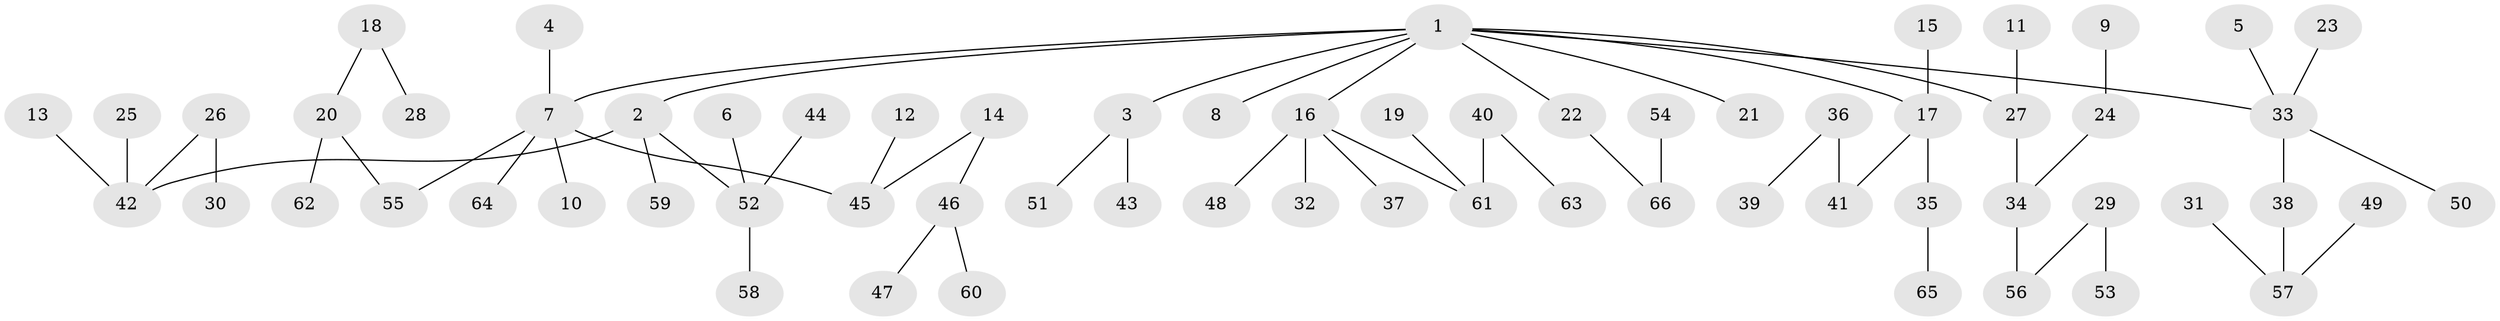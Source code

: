 // original degree distribution, {9: 0.007575757575757576, 4: 0.07575757575757576, 3: 0.11363636363636363, 5: 0.045454545454545456, 6: 0.007575757575757576, 2: 0.25, 1: 0.5}
// Generated by graph-tools (version 1.1) at 2025/50/03/09/25 03:50:20]
// undirected, 66 vertices, 65 edges
graph export_dot {
graph [start="1"]
  node [color=gray90,style=filled];
  1;
  2;
  3;
  4;
  5;
  6;
  7;
  8;
  9;
  10;
  11;
  12;
  13;
  14;
  15;
  16;
  17;
  18;
  19;
  20;
  21;
  22;
  23;
  24;
  25;
  26;
  27;
  28;
  29;
  30;
  31;
  32;
  33;
  34;
  35;
  36;
  37;
  38;
  39;
  40;
  41;
  42;
  43;
  44;
  45;
  46;
  47;
  48;
  49;
  50;
  51;
  52;
  53;
  54;
  55;
  56;
  57;
  58;
  59;
  60;
  61;
  62;
  63;
  64;
  65;
  66;
  1 -- 2 [weight=1.0];
  1 -- 3 [weight=1.0];
  1 -- 7 [weight=1.0];
  1 -- 8 [weight=1.0];
  1 -- 16 [weight=1.0];
  1 -- 17 [weight=1.0];
  1 -- 21 [weight=1.0];
  1 -- 22 [weight=1.0];
  1 -- 27 [weight=1.0];
  1 -- 33 [weight=1.0];
  2 -- 42 [weight=1.0];
  2 -- 52 [weight=1.0];
  2 -- 59 [weight=1.0];
  3 -- 43 [weight=1.0];
  3 -- 51 [weight=1.0];
  4 -- 7 [weight=1.0];
  5 -- 33 [weight=1.0];
  6 -- 52 [weight=1.0];
  7 -- 10 [weight=1.0];
  7 -- 45 [weight=1.0];
  7 -- 55 [weight=1.0];
  7 -- 64 [weight=1.0];
  9 -- 24 [weight=1.0];
  11 -- 27 [weight=1.0];
  12 -- 45 [weight=1.0];
  13 -- 42 [weight=1.0];
  14 -- 45 [weight=1.0];
  14 -- 46 [weight=1.0];
  15 -- 17 [weight=1.0];
  16 -- 32 [weight=1.0];
  16 -- 37 [weight=1.0];
  16 -- 48 [weight=1.0];
  16 -- 61 [weight=1.0];
  17 -- 35 [weight=1.0];
  17 -- 41 [weight=1.0];
  18 -- 20 [weight=1.0];
  18 -- 28 [weight=1.0];
  19 -- 61 [weight=1.0];
  20 -- 55 [weight=1.0];
  20 -- 62 [weight=1.0];
  22 -- 66 [weight=1.0];
  23 -- 33 [weight=1.0];
  24 -- 34 [weight=1.0];
  25 -- 42 [weight=1.0];
  26 -- 30 [weight=1.0];
  26 -- 42 [weight=1.0];
  27 -- 34 [weight=1.0];
  29 -- 53 [weight=1.0];
  29 -- 56 [weight=1.0];
  31 -- 57 [weight=1.0];
  33 -- 38 [weight=1.0];
  33 -- 50 [weight=1.0];
  34 -- 56 [weight=1.0];
  35 -- 65 [weight=1.0];
  36 -- 39 [weight=1.0];
  36 -- 41 [weight=1.0];
  38 -- 57 [weight=1.0];
  40 -- 61 [weight=1.0];
  40 -- 63 [weight=1.0];
  44 -- 52 [weight=1.0];
  46 -- 47 [weight=1.0];
  46 -- 60 [weight=1.0];
  49 -- 57 [weight=1.0];
  52 -- 58 [weight=1.0];
  54 -- 66 [weight=1.0];
}
